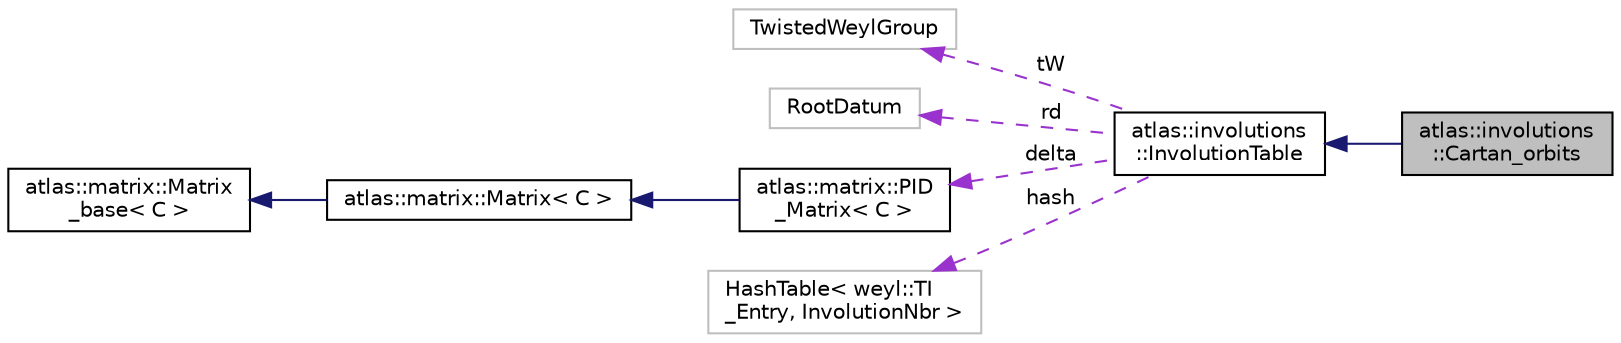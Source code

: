 digraph "atlas::involutions::Cartan_orbits"
{
  edge [fontname="Helvetica",fontsize="10",labelfontname="Helvetica",labelfontsize="10"];
  node [fontname="Helvetica",fontsize="10",shape=record];
  rankdir="LR";
  Node1 [label="atlas::involutions\l::Cartan_orbits",height=0.2,width=0.4,color="black", fillcolor="grey75", style="filled", fontcolor="black"];
  Node2 -> Node1 [dir="back",color="midnightblue",fontsize="10",style="solid",fontname="Helvetica"];
  Node2 [label="atlas::involutions\l::InvolutionTable",height=0.2,width=0.4,color="black", fillcolor="white", style="filled",URL="$classatlas_1_1involutions_1_1InvolutionTable.html"];
  Node3 -> Node2 [dir="back",color="darkorchid3",fontsize="10",style="dashed",label=" tW" ,fontname="Helvetica"];
  Node3 [label="TwistedWeylGroup",height=0.2,width=0.4,color="grey75", fillcolor="white", style="filled"];
  Node4 -> Node2 [dir="back",color="darkorchid3",fontsize="10",style="dashed",label=" rd" ,fontname="Helvetica"];
  Node4 [label="RootDatum",height=0.2,width=0.4,color="grey75", fillcolor="white", style="filled"];
  Node5 -> Node2 [dir="back",color="darkorchid3",fontsize="10",style="dashed",label=" delta" ,fontname="Helvetica"];
  Node5 [label="atlas::matrix::PID\l_Matrix\< C \>",height=0.2,width=0.4,color="black", fillcolor="white", style="filled",URL="$classatlas_1_1matrix_1_1PID__Matrix.html"];
  Node6 -> Node5 [dir="back",color="midnightblue",fontsize="10",style="solid",fontname="Helvetica"];
  Node6 [label="atlas::matrix::Matrix\< C \>",height=0.2,width=0.4,color="black", fillcolor="white", style="filled",URL="$classatlas_1_1matrix_1_1Matrix.html"];
  Node7 -> Node6 [dir="back",color="midnightblue",fontsize="10",style="solid",fontname="Helvetica"];
  Node7 [label="atlas::matrix::Matrix\l_base\< C \>",height=0.2,width=0.4,color="black", fillcolor="white", style="filled",URL="$classatlas_1_1matrix_1_1Matrix__base.html"];
  Node8 -> Node2 [dir="back",color="darkorchid3",fontsize="10",style="dashed",label=" hash" ,fontname="Helvetica"];
  Node8 [label="HashTable\< weyl::TI\l_Entry, InvolutionNbr \>",height=0.2,width=0.4,color="grey75", fillcolor="white", style="filled"];
}
